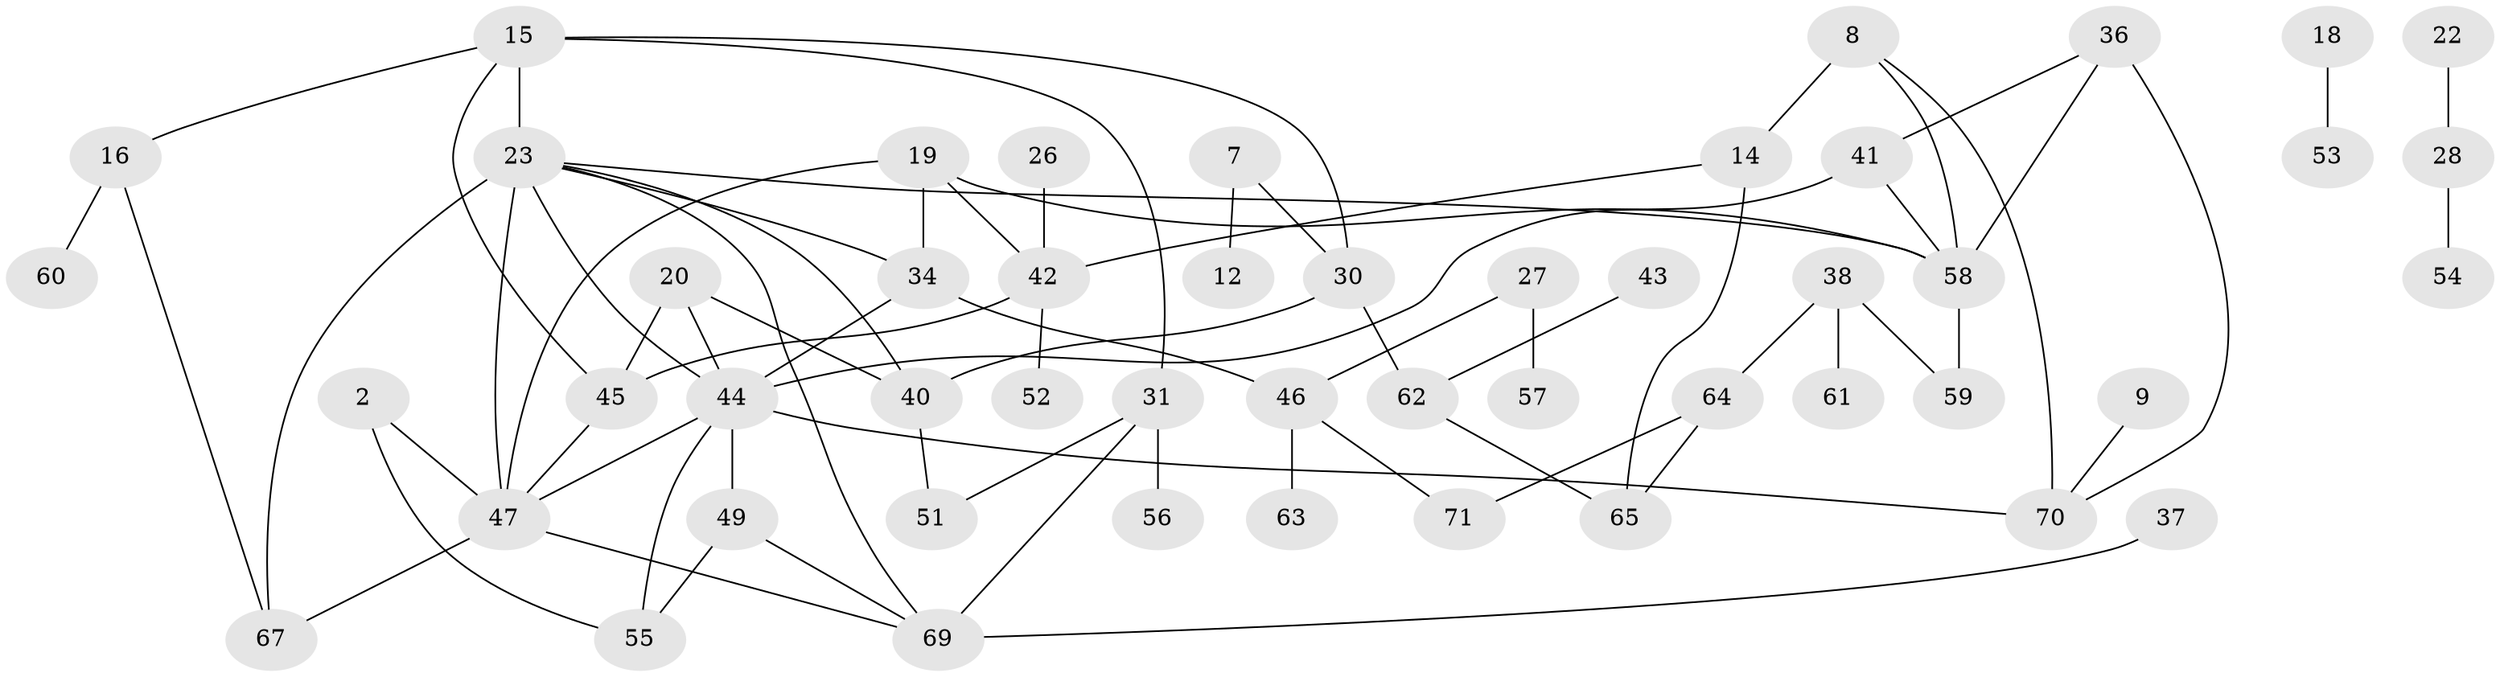 // original degree distribution, {2: 0.24113475177304963, 5: 0.0425531914893617, 4: 0.09219858156028368, 0: 0.12056737588652482, 1: 0.2765957446808511, 3: 0.20567375886524822, 6: 0.02127659574468085}
// Generated by graph-tools (version 1.1) at 2025/00/03/09/25 03:00:48]
// undirected, 50 vertices, 72 edges
graph export_dot {
graph [start="1"]
  node [color=gray90,style=filled];
  2;
  7;
  8;
  9;
  12;
  14;
  15;
  16;
  18;
  19;
  20;
  22;
  23;
  26;
  27;
  28;
  30;
  31;
  34;
  36;
  37;
  38;
  40;
  41;
  42;
  43;
  44;
  45;
  46;
  47;
  49;
  51;
  52;
  53;
  54;
  55;
  56;
  57;
  58;
  59;
  60;
  61;
  62;
  63;
  64;
  65;
  67;
  69;
  70;
  71;
  2 -- 47 [weight=1.0];
  2 -- 55 [weight=1.0];
  7 -- 12 [weight=1.0];
  7 -- 30 [weight=1.0];
  8 -- 14 [weight=2.0];
  8 -- 58 [weight=1.0];
  8 -- 70 [weight=1.0];
  9 -- 70 [weight=1.0];
  14 -- 42 [weight=1.0];
  14 -- 65 [weight=1.0];
  15 -- 16 [weight=1.0];
  15 -- 23 [weight=1.0];
  15 -- 30 [weight=1.0];
  15 -- 31 [weight=1.0];
  15 -- 45 [weight=1.0];
  16 -- 60 [weight=1.0];
  16 -- 67 [weight=1.0];
  18 -- 53 [weight=1.0];
  19 -- 34 [weight=1.0];
  19 -- 42 [weight=1.0];
  19 -- 47 [weight=1.0];
  19 -- 58 [weight=1.0];
  20 -- 40 [weight=1.0];
  20 -- 44 [weight=1.0];
  20 -- 45 [weight=1.0];
  22 -- 28 [weight=1.0];
  23 -- 34 [weight=1.0];
  23 -- 40 [weight=1.0];
  23 -- 44 [weight=1.0];
  23 -- 47 [weight=2.0];
  23 -- 58 [weight=1.0];
  23 -- 67 [weight=2.0];
  23 -- 69 [weight=1.0];
  26 -- 42 [weight=1.0];
  27 -- 46 [weight=1.0];
  27 -- 57 [weight=1.0];
  28 -- 54 [weight=1.0];
  30 -- 40 [weight=1.0];
  30 -- 62 [weight=1.0];
  31 -- 51 [weight=1.0];
  31 -- 56 [weight=1.0];
  31 -- 69 [weight=2.0];
  34 -- 44 [weight=1.0];
  34 -- 46 [weight=1.0];
  36 -- 41 [weight=1.0];
  36 -- 58 [weight=1.0];
  36 -- 70 [weight=1.0];
  37 -- 69 [weight=1.0];
  38 -- 59 [weight=1.0];
  38 -- 61 [weight=1.0];
  38 -- 64 [weight=1.0];
  40 -- 51 [weight=1.0];
  41 -- 44 [weight=1.0];
  41 -- 58 [weight=1.0];
  42 -- 45 [weight=1.0];
  42 -- 52 [weight=1.0];
  43 -- 62 [weight=1.0];
  44 -- 47 [weight=1.0];
  44 -- 49 [weight=1.0];
  44 -- 55 [weight=1.0];
  44 -- 70 [weight=1.0];
  45 -- 47 [weight=1.0];
  46 -- 63 [weight=1.0];
  46 -- 71 [weight=1.0];
  47 -- 67 [weight=1.0];
  47 -- 69 [weight=1.0];
  49 -- 55 [weight=1.0];
  49 -- 69 [weight=1.0];
  58 -- 59 [weight=1.0];
  62 -- 65 [weight=1.0];
  64 -- 65 [weight=1.0];
  64 -- 71 [weight=1.0];
}
